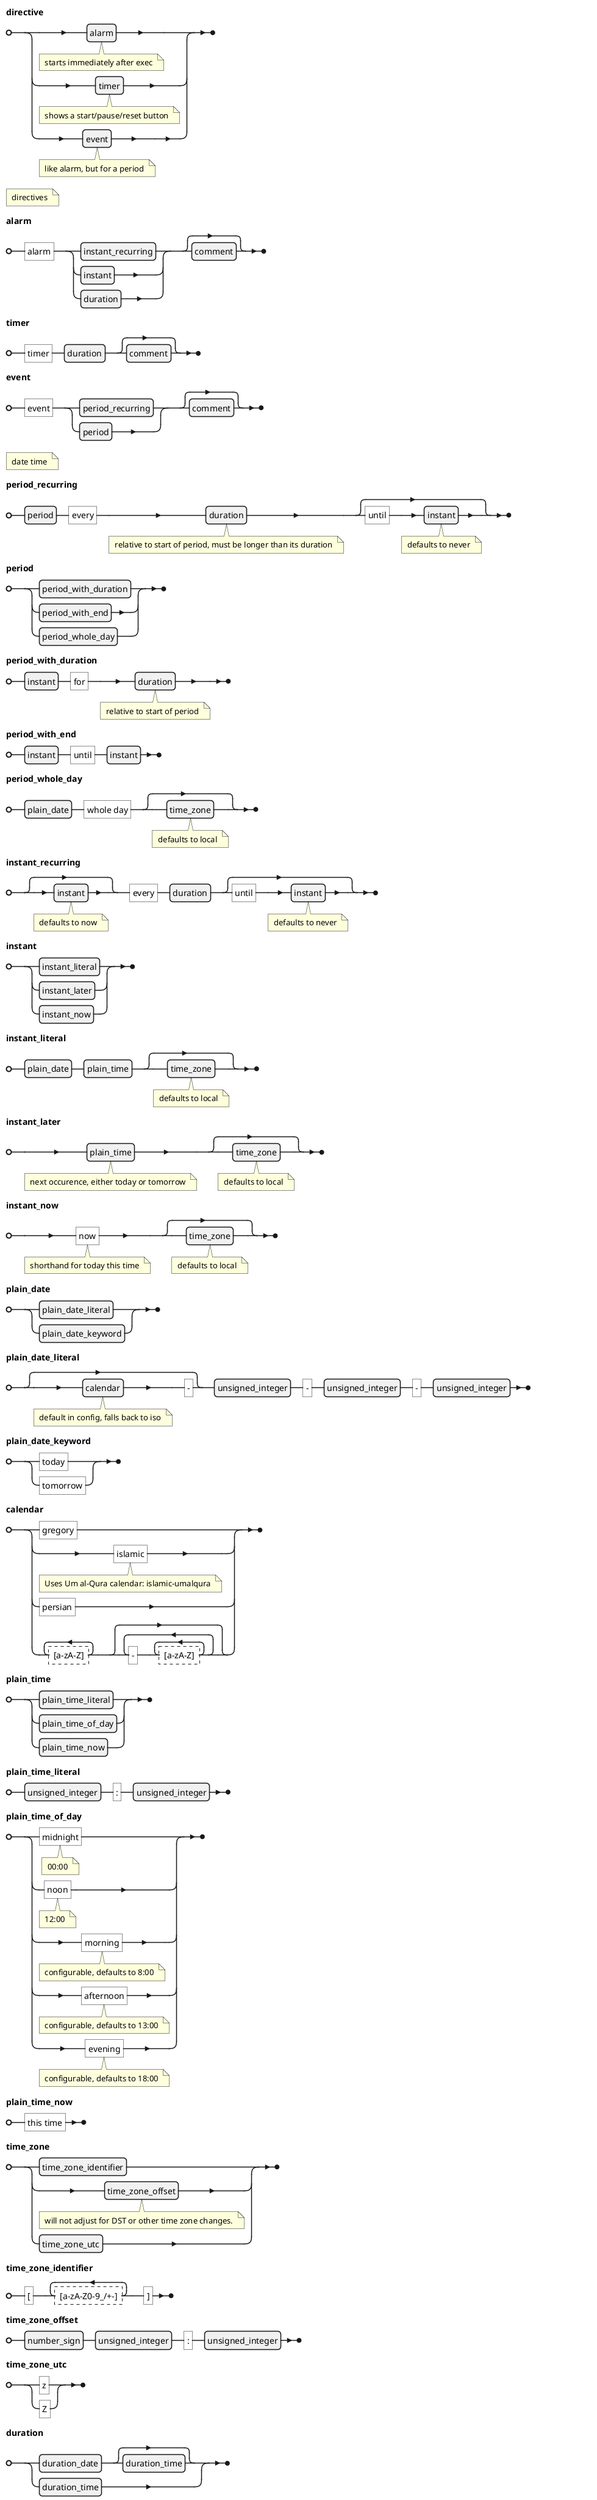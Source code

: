 @startebnf directives

directive =
	alarm (* starts immediately after exec *) |
	timer (* shows a start/pause/reset button *) |
	event (* like alarm, but for a period *);

(* directives *)

alarm =
	"alarm",
	(instant_recurring | instant | duration),
	[comment];

timer =
	"timer",
	duration,
	[comment];

event =
	"event",
	(period_recurring | period),
	[comment];

(* date time *)

period_recurring =
	period,
	"every", duration (* relative to start of period, must be longer than its duration *),
	["until", instant (* defaults to never *)];

period =
	period_with_duration |
	period_with_end |
	period_whole_day;

period_with_duration =
	instant,
	"for", duration (* relative to start of period *);

period_with_end =
	instant,
	"until", instant;

period_whole_day =
	plain_date,
	"whole day",
	[time_zone (* defaults to local *)];

instant_recurring =
	[instant (* defaults to now *)],
	"every", duration,
	["until", instant (* defaults to never *)];

instant =
	instant_literal |
	instant_later |
	instant_now;

instant_literal =
	plain_date,
	plain_time,
	[time_zone (* defaults to local *)];

instant_later =
	plain_time (* next occurence, either today or tomorrow *),
	[time_zone (* defaults to local *)];

instant_now =
	"now" (* shorthand for today this time *),
	[time_zone (* defaults to local *)];

plain_date =
	plain_date_literal |
	plain_date_keyword;

plain_date_literal =
	[calendar (* default in config, falls back to iso *), "-"],
	unsigned_integer, "-",
	unsigned_integer, "-",
	unsigned_integer;

plain_date_keyword =
	"today" |
	"tomorrow";

calendar =
	"gregory" |
	"islamic" (* Uses Um al-Qura calendar: islamic-umalqura *) |
	"persian" |
	{? [a-zA-Z] ?}-, {"-", {? [a-zA-Z] ?}-};

plain_time =
	plain_time_literal |
	plain_time_of_day |
	plain_time_now;

plain_time_literal =
	unsigned_integer, ":",
	unsigned_integer;

plain_time_of_day =
	"midnight" (* 00:00 *) |
	"noon" (* 12:00 *) |
	"morning" (* configurable, defaults to 8:00 *) |
	"afternoon" (* configurable, defaults to 13:00 *) |
	"evening" (* configurable, defaults to 18:00 *);

plain_time_now =
	"this time";

time_zone =
	time_zone_identifier |
	time_zone_offset (* will not adjust for DST or other time zone changes. *) |
	time_zone_utc;

time_zone_identifier =
	"[",
	{? [a-zA-Z0-9_/+-] ?}-,
	"]";

time_zone_offset =
	number_sign,
	unsigned_integer, ":",
	unsigned_integer;

time_zone_utc =
	"z" |
	"Z";

duration =
	duration_date, [duration_time] |
	duration_time;

duration_date =
	signed_integer, duration_years,
	[signed_integer, duration_months],
	[signed_integer, duration_days] |
	signed_integer, duration_months,
	[signed_integer, duration_days] |
	signed_integer, duration_days;

duration_years =
	"years" |
	"year" |
	"yrs" |
	"yr" |
	"y";

duration_months =
	"months" |
	"month" |
	"mos" |
	"mo";

duration_days =
	"days" |
	"day" |
	"dys" |
	"dy" |
	"d";

duration_time =
	signed_integer, duration_hours,
	[signed_integer, duration_minutes],
	[signed_integer, duration_seconds] |
	signed_integer, duration_minutes,
	[signed_integer, duration_seconds] |
	signed_integer, duration_seconds;

duration_hours =
	"hours" |
	"hour" |
	"hrs" |
	"hr" |
	"h";

duration_minutes =
	"minutes" |
	"minute" |
	"mins" |
	"min" |
	"m";

duration_seconds =
	"seconds" |
	"second" |
	"secs" |
	"sec" |
	"s";

(* primitives *)
signed_integer =
	[number_sign],
	unsigned_integer;

unsigned_integer =
	{? [0-9] ?}-;

number_sign =
	"+" |
	"-";

comment =
	{comment_line}-;

comment_line =
	(
		? \n ?, ? \s ? |
		";"
	),
	{? [^\n] ?};

@endebnf

